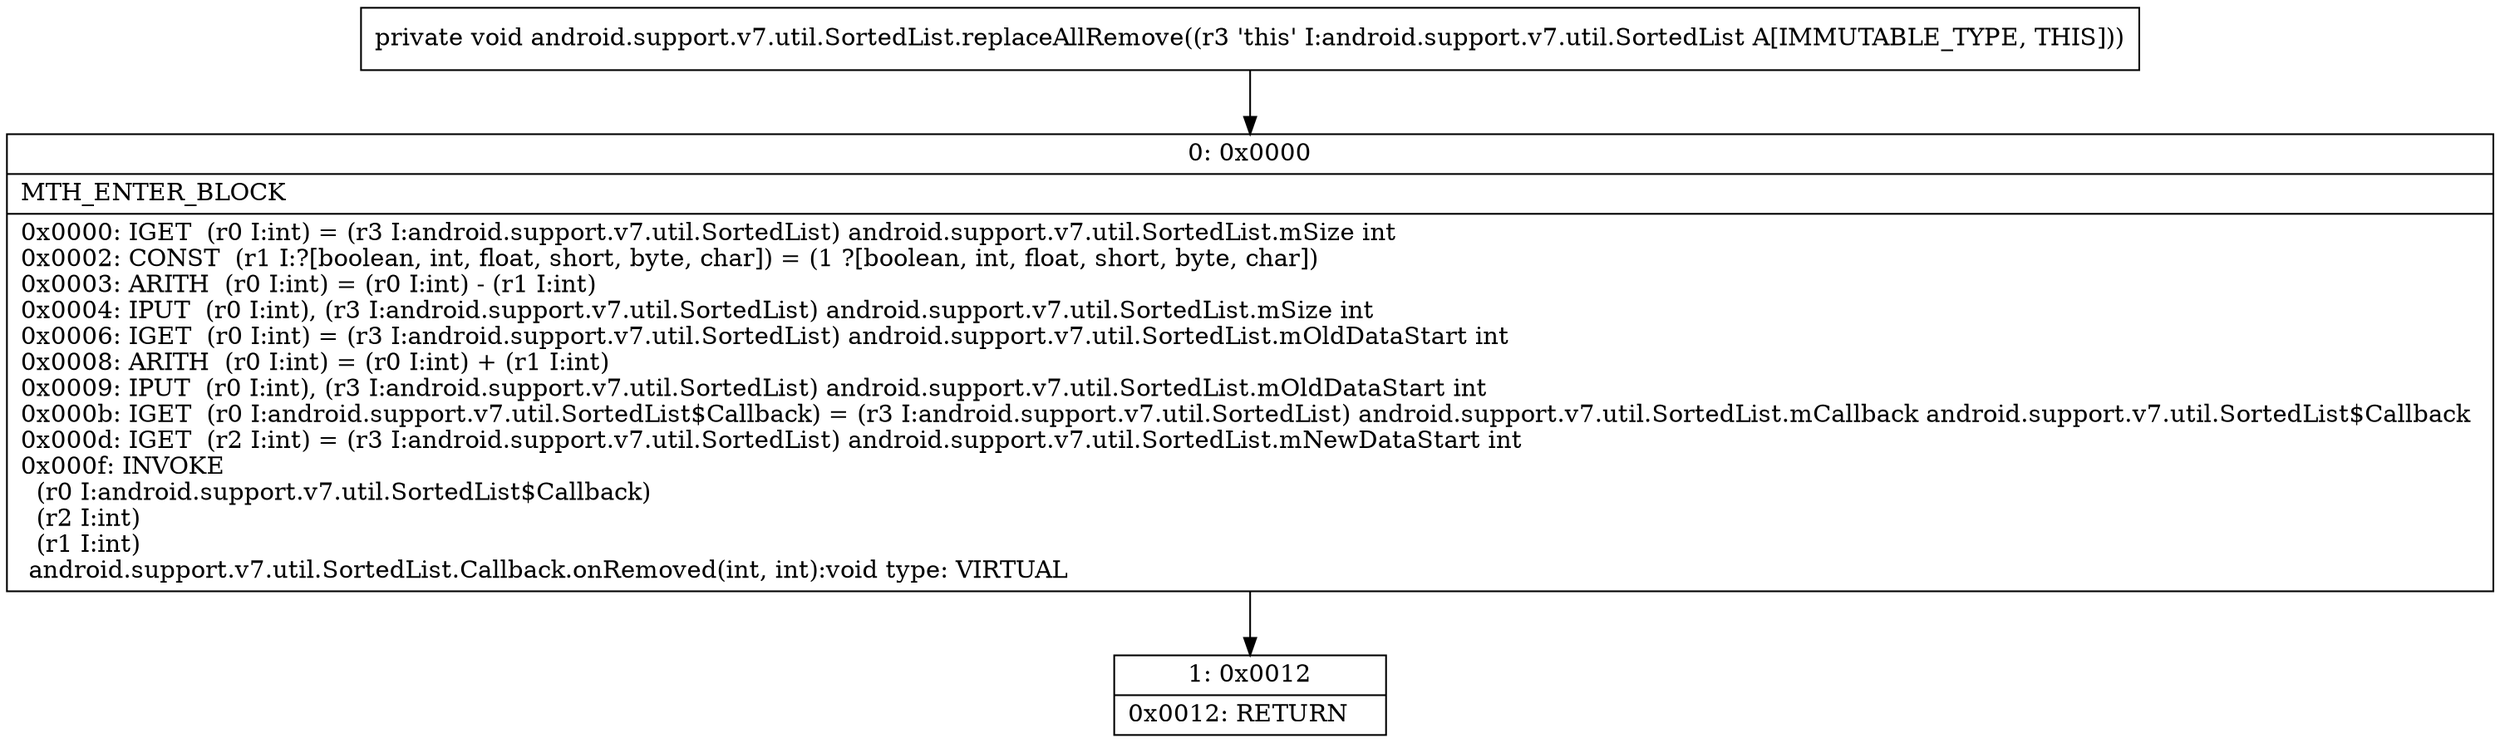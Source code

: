digraph "CFG forandroid.support.v7.util.SortedList.replaceAllRemove()V" {
Node_0 [shape=record,label="{0\:\ 0x0000|MTH_ENTER_BLOCK\l|0x0000: IGET  (r0 I:int) = (r3 I:android.support.v7.util.SortedList) android.support.v7.util.SortedList.mSize int \l0x0002: CONST  (r1 I:?[boolean, int, float, short, byte, char]) = (1 ?[boolean, int, float, short, byte, char]) \l0x0003: ARITH  (r0 I:int) = (r0 I:int) \- (r1 I:int) \l0x0004: IPUT  (r0 I:int), (r3 I:android.support.v7.util.SortedList) android.support.v7.util.SortedList.mSize int \l0x0006: IGET  (r0 I:int) = (r3 I:android.support.v7.util.SortedList) android.support.v7.util.SortedList.mOldDataStart int \l0x0008: ARITH  (r0 I:int) = (r0 I:int) + (r1 I:int) \l0x0009: IPUT  (r0 I:int), (r3 I:android.support.v7.util.SortedList) android.support.v7.util.SortedList.mOldDataStart int \l0x000b: IGET  (r0 I:android.support.v7.util.SortedList$Callback) = (r3 I:android.support.v7.util.SortedList) android.support.v7.util.SortedList.mCallback android.support.v7.util.SortedList$Callback \l0x000d: IGET  (r2 I:int) = (r3 I:android.support.v7.util.SortedList) android.support.v7.util.SortedList.mNewDataStart int \l0x000f: INVOKE  \l  (r0 I:android.support.v7.util.SortedList$Callback)\l  (r2 I:int)\l  (r1 I:int)\l android.support.v7.util.SortedList.Callback.onRemoved(int, int):void type: VIRTUAL \l}"];
Node_1 [shape=record,label="{1\:\ 0x0012|0x0012: RETURN   \l}"];
MethodNode[shape=record,label="{private void android.support.v7.util.SortedList.replaceAllRemove((r3 'this' I:android.support.v7.util.SortedList A[IMMUTABLE_TYPE, THIS])) }"];
MethodNode -> Node_0;
Node_0 -> Node_1;
}

